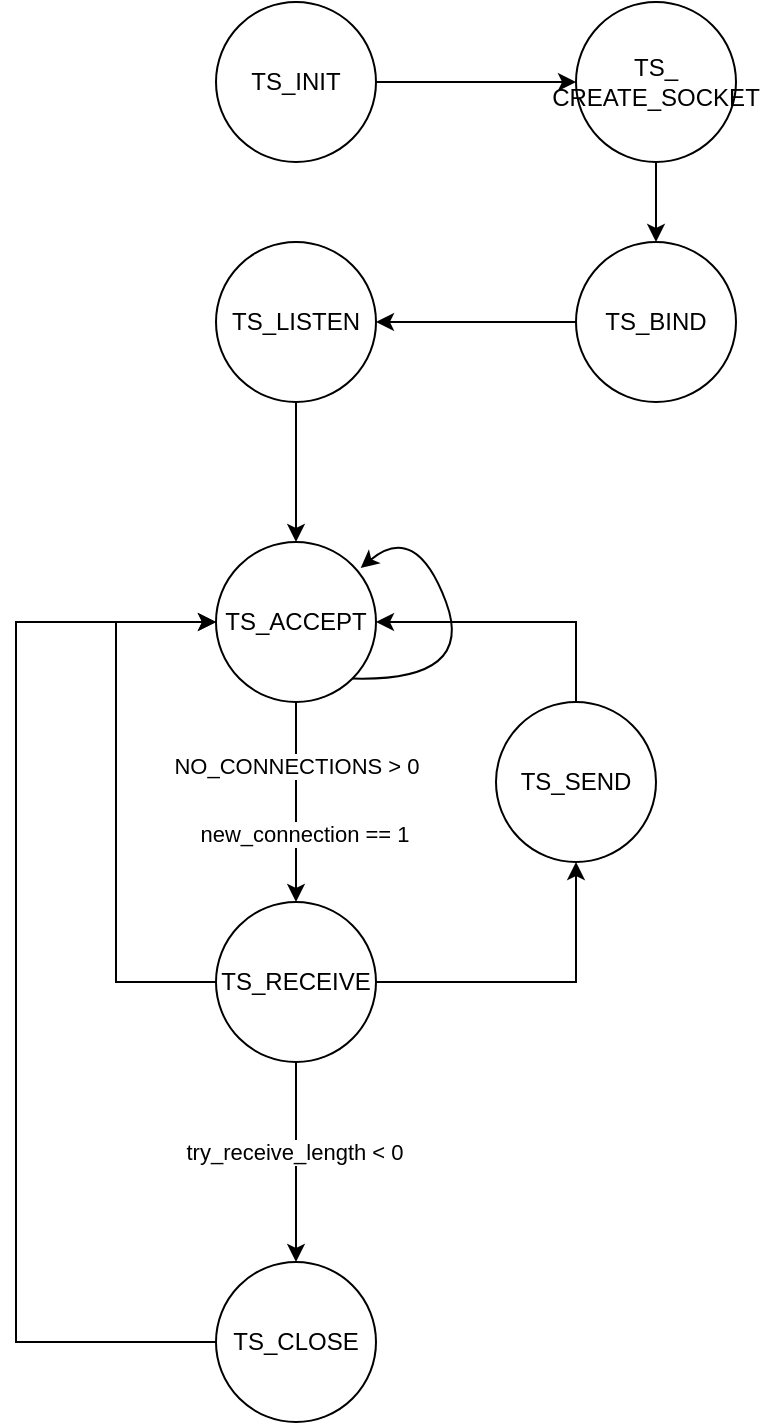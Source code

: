 <mxfile version="23.1.1" type="device">
  <diagram name="Page-1" id="8SK3fN_sRZz8_-mpbp4G">
    <mxGraphModel dx="510" dy="467" grid="1" gridSize="10" guides="1" tooltips="1" connect="1" arrows="1" fold="1" page="1" pageScale="1" pageWidth="1169" pageHeight="827" math="0" shadow="0">
      <root>
        <mxCell id="0" />
        <mxCell id="1" parent="0" />
        <mxCell id="WhKjYYhM0He9AYg5yABa-13" style="edgeStyle=orthogonalEdgeStyle;rounded=0;orthogonalLoop=1;jettySize=auto;html=1;curved=1;" edge="1" parent="1" source="WhKjYYhM0He9AYg5yABa-1" target="WhKjYYhM0He9AYg5yABa-4">
          <mxGeometry relative="1" as="geometry" />
        </mxCell>
        <mxCell id="WhKjYYhM0He9AYg5yABa-1" value="TS_INIT" style="ellipse;whiteSpace=wrap;html=1;aspect=fixed;" vertex="1" parent="1">
          <mxGeometry x="240" y="70" width="80" height="80" as="geometry" />
        </mxCell>
        <mxCell id="WhKjYYhM0He9AYg5yABa-16" style="edgeStyle=orthogonalEdgeStyle;rounded=0;orthogonalLoop=1;jettySize=auto;html=1;curved=1;" edge="1" parent="1" source="WhKjYYhM0He9AYg5yABa-2" target="WhKjYYhM0He9AYg5yABa-3">
          <mxGeometry relative="1" as="geometry" />
        </mxCell>
        <mxCell id="WhKjYYhM0He9AYg5yABa-2" value="TS_LISTEN" style="ellipse;whiteSpace=wrap;html=1;aspect=fixed;" vertex="1" parent="1">
          <mxGeometry x="240" y="190" width="80" height="80" as="geometry" />
        </mxCell>
        <mxCell id="WhKjYYhM0He9AYg5yABa-17" style="edgeStyle=orthogonalEdgeStyle;rounded=0;orthogonalLoop=1;jettySize=auto;html=1;curved=1;" edge="1" parent="1" source="WhKjYYhM0He9AYg5yABa-3" target="WhKjYYhM0He9AYg5yABa-7">
          <mxGeometry relative="1" as="geometry" />
        </mxCell>
        <mxCell id="WhKjYYhM0He9AYg5yABa-26" value="NO_CONNECTIONS &amp;gt; 0" style="edgeLabel;html=1;align=center;verticalAlign=middle;resizable=0;points=[];" vertex="1" connectable="0" parent="WhKjYYhM0He9AYg5yABa-17">
          <mxGeometry x="-0.456" relative="1" as="geometry">
            <mxPoint y="5" as="offset" />
          </mxGeometry>
        </mxCell>
        <mxCell id="WhKjYYhM0He9AYg5yABa-27" value="new_connection == 1" style="edgeLabel;html=1;align=center;verticalAlign=middle;resizable=0;points=[];" vertex="1" connectable="0" parent="WhKjYYhM0He9AYg5yABa-17">
          <mxGeometry x="0.34" y="4" relative="1" as="geometry">
            <mxPoint y="-1" as="offset" />
          </mxGeometry>
        </mxCell>
        <mxCell id="WhKjYYhM0He9AYg5yABa-3" value="TS_ACCEPT" style="ellipse;whiteSpace=wrap;html=1;aspect=fixed;" vertex="1" parent="1">
          <mxGeometry x="240" y="340" width="80" height="80" as="geometry" />
        </mxCell>
        <mxCell id="WhKjYYhM0He9AYg5yABa-14" style="edgeStyle=orthogonalEdgeStyle;rounded=0;orthogonalLoop=1;jettySize=auto;html=1;curved=1;" edge="1" parent="1" source="WhKjYYhM0He9AYg5yABa-4" target="WhKjYYhM0He9AYg5yABa-6">
          <mxGeometry relative="1" as="geometry" />
        </mxCell>
        <mxCell id="WhKjYYhM0He9AYg5yABa-4" value="TS_&lt;br&gt;CREATE_SOCKET" style="ellipse;whiteSpace=wrap;html=1;aspect=fixed;" vertex="1" parent="1">
          <mxGeometry x="420" y="70" width="80" height="80" as="geometry" />
        </mxCell>
        <mxCell id="WhKjYYhM0He9AYg5yABa-15" style="edgeStyle=orthogonalEdgeStyle;rounded=0;orthogonalLoop=1;jettySize=auto;html=1;curved=1;" edge="1" parent="1" source="WhKjYYhM0He9AYg5yABa-6" target="WhKjYYhM0He9AYg5yABa-2">
          <mxGeometry relative="1" as="geometry" />
        </mxCell>
        <mxCell id="WhKjYYhM0He9AYg5yABa-6" value="TS_BIND" style="ellipse;whiteSpace=wrap;html=1;aspect=fixed;" vertex="1" parent="1">
          <mxGeometry x="420" y="190" width="80" height="80" as="geometry" />
        </mxCell>
        <mxCell id="WhKjYYhM0He9AYg5yABa-18" style="edgeStyle=orthogonalEdgeStyle;rounded=0;orthogonalLoop=1;jettySize=auto;html=1;" edge="1" parent="1" source="WhKjYYhM0He9AYg5yABa-7" target="WhKjYYhM0He9AYg5yABa-8">
          <mxGeometry relative="1" as="geometry" />
        </mxCell>
        <mxCell id="WhKjYYhM0He9AYg5yABa-22" style="edgeStyle=elbowEdgeStyle;rounded=0;orthogonalLoop=1;jettySize=auto;html=1;entryX=0;entryY=0.5;entryDx=0;entryDy=0;exitX=0;exitY=0.5;exitDx=0;exitDy=0;" edge="1" parent="1" source="WhKjYYhM0He9AYg5yABa-7" target="WhKjYYhM0He9AYg5yABa-3">
          <mxGeometry relative="1" as="geometry">
            <Array as="points">
              <mxPoint x="190" y="450" />
            </Array>
          </mxGeometry>
        </mxCell>
        <mxCell id="WhKjYYhM0He9AYg5yABa-23" style="edgeStyle=orthogonalEdgeStyle;rounded=0;orthogonalLoop=1;jettySize=auto;html=1;" edge="1" parent="1" source="WhKjYYhM0He9AYg5yABa-7" target="WhKjYYhM0He9AYg5yABa-9">
          <mxGeometry relative="1" as="geometry" />
        </mxCell>
        <mxCell id="WhKjYYhM0He9AYg5yABa-25" value="try_receive_length &amp;lt; 0" style="edgeLabel;html=1;align=center;verticalAlign=middle;resizable=0;points=[];" vertex="1" connectable="0" parent="WhKjYYhM0He9AYg5yABa-23">
          <mxGeometry x="-0.085" y="-1" relative="1" as="geometry">
            <mxPoint y="-1" as="offset" />
          </mxGeometry>
        </mxCell>
        <mxCell id="WhKjYYhM0He9AYg5yABa-7" value="TS_RECEIVE" style="ellipse;whiteSpace=wrap;html=1;aspect=fixed;" vertex="1" parent="1">
          <mxGeometry x="240" y="520" width="80" height="80" as="geometry" />
        </mxCell>
        <mxCell id="WhKjYYhM0He9AYg5yABa-19" style="edgeStyle=orthogonalEdgeStyle;rounded=0;orthogonalLoop=1;jettySize=auto;html=1;entryX=1;entryY=0.5;entryDx=0;entryDy=0;elbow=vertical;exitX=0.5;exitY=0;exitDx=0;exitDy=0;" edge="1" parent="1" source="WhKjYYhM0He9AYg5yABa-8" target="WhKjYYhM0He9AYg5yABa-3">
          <mxGeometry relative="1" as="geometry" />
        </mxCell>
        <mxCell id="WhKjYYhM0He9AYg5yABa-8" value="TS_SEND" style="ellipse;whiteSpace=wrap;html=1;aspect=fixed;" vertex="1" parent="1">
          <mxGeometry x="380" y="420" width="80" height="80" as="geometry" />
        </mxCell>
        <mxCell id="WhKjYYhM0He9AYg5yABa-24" style="edgeStyle=orthogonalEdgeStyle;rounded=0;orthogonalLoop=1;jettySize=auto;html=1;entryX=0;entryY=0.5;entryDx=0;entryDy=0;exitX=0;exitY=0.5;exitDx=0;exitDy=0;" edge="1" parent="1" source="WhKjYYhM0He9AYg5yABa-9" target="WhKjYYhM0He9AYg5yABa-3">
          <mxGeometry relative="1" as="geometry">
            <Array as="points">
              <mxPoint x="140" y="740" />
              <mxPoint x="140" y="380" />
            </Array>
          </mxGeometry>
        </mxCell>
        <mxCell id="WhKjYYhM0He9AYg5yABa-9" value="TS_CLOSE" style="ellipse;whiteSpace=wrap;html=1;aspect=fixed;" vertex="1" parent="1">
          <mxGeometry x="240" y="700" width="80" height="80" as="geometry" />
        </mxCell>
        <mxCell id="WhKjYYhM0He9AYg5yABa-35" value="" style="curved=1;endArrow=classic;html=1;rounded=0;exitX=1;exitY=1;exitDx=0;exitDy=0;entryX=0.904;entryY=0.163;entryDx=0;entryDy=0;entryPerimeter=0;" edge="1" parent="1" source="WhKjYYhM0He9AYg5yABa-3" target="WhKjYYhM0He9AYg5yABa-3">
          <mxGeometry width="50" height="50" relative="1" as="geometry">
            <mxPoint x="380" y="350" as="sourcePoint" />
            <mxPoint x="430" y="300" as="targetPoint" />
            <Array as="points">
              <mxPoint x="370" y="410" />
              <mxPoint x="340" y="330" />
            </Array>
          </mxGeometry>
        </mxCell>
      </root>
    </mxGraphModel>
  </diagram>
</mxfile>

